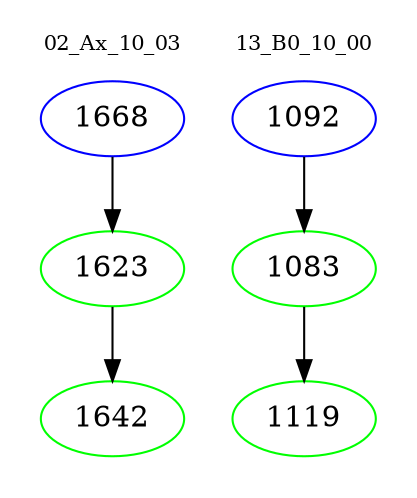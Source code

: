 digraph{
subgraph cluster_0 {
color = white
label = "02_Ax_10_03";
fontsize=10;
T0_1668 [label="1668", color="blue"]
T0_1668 -> T0_1623 [color="black"]
T0_1623 [label="1623", color="green"]
T0_1623 -> T0_1642 [color="black"]
T0_1642 [label="1642", color="green"]
}
subgraph cluster_1 {
color = white
label = "13_B0_10_00";
fontsize=10;
T1_1092 [label="1092", color="blue"]
T1_1092 -> T1_1083 [color="black"]
T1_1083 [label="1083", color="green"]
T1_1083 -> T1_1119 [color="black"]
T1_1119 [label="1119", color="green"]
}
}
